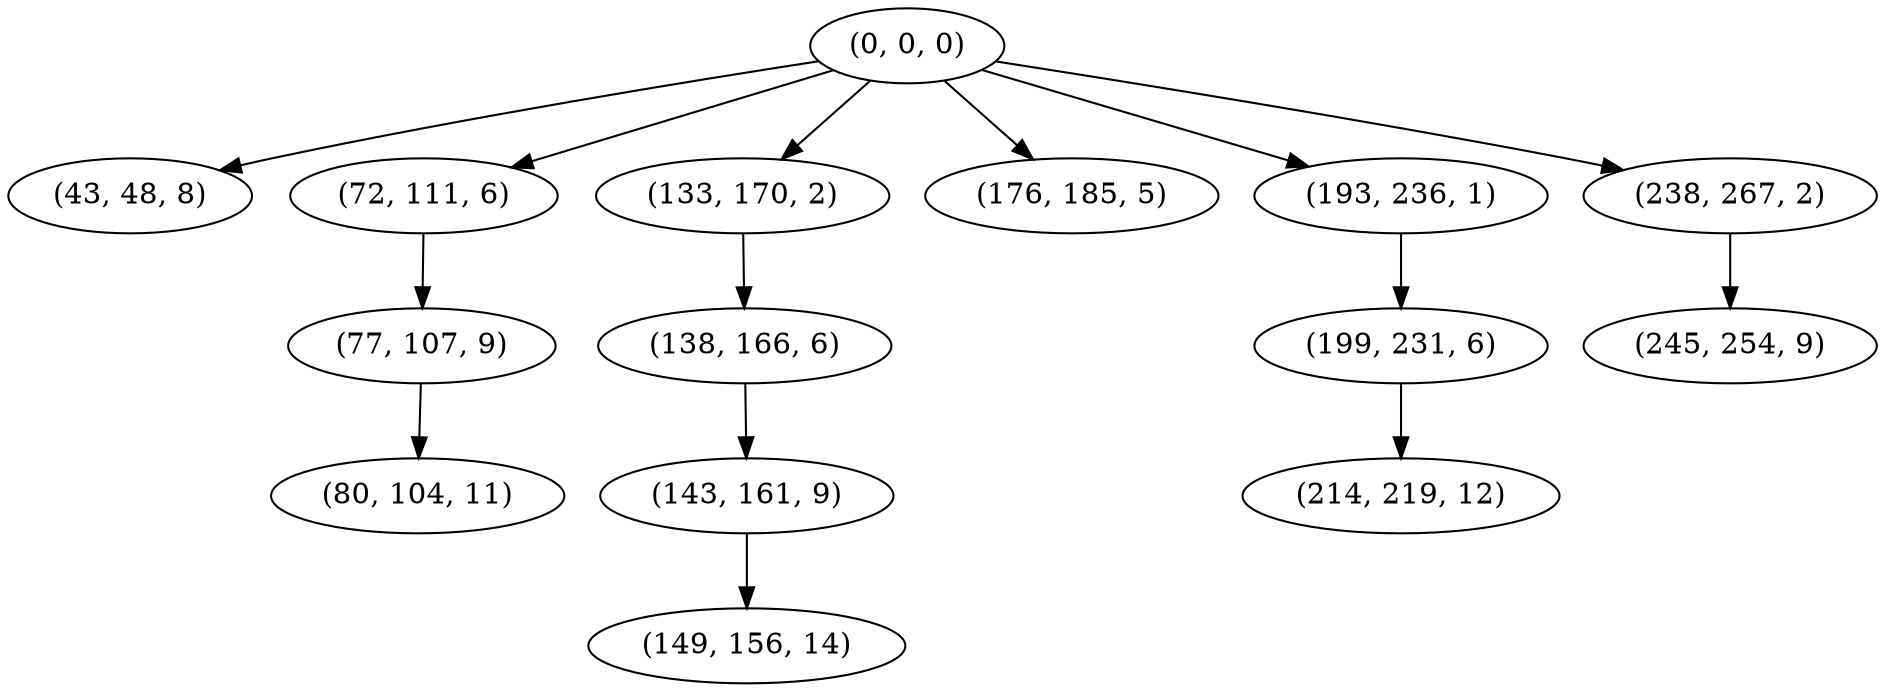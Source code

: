 digraph tree {
    "(0, 0, 0)";
    "(43, 48, 8)";
    "(72, 111, 6)";
    "(77, 107, 9)";
    "(80, 104, 11)";
    "(133, 170, 2)";
    "(138, 166, 6)";
    "(143, 161, 9)";
    "(149, 156, 14)";
    "(176, 185, 5)";
    "(193, 236, 1)";
    "(199, 231, 6)";
    "(214, 219, 12)";
    "(238, 267, 2)";
    "(245, 254, 9)";
    "(0, 0, 0)" -> "(43, 48, 8)";
    "(0, 0, 0)" -> "(72, 111, 6)";
    "(0, 0, 0)" -> "(133, 170, 2)";
    "(0, 0, 0)" -> "(176, 185, 5)";
    "(0, 0, 0)" -> "(193, 236, 1)";
    "(0, 0, 0)" -> "(238, 267, 2)";
    "(72, 111, 6)" -> "(77, 107, 9)";
    "(77, 107, 9)" -> "(80, 104, 11)";
    "(133, 170, 2)" -> "(138, 166, 6)";
    "(138, 166, 6)" -> "(143, 161, 9)";
    "(143, 161, 9)" -> "(149, 156, 14)";
    "(193, 236, 1)" -> "(199, 231, 6)";
    "(199, 231, 6)" -> "(214, 219, 12)";
    "(238, 267, 2)" -> "(245, 254, 9)";
}
